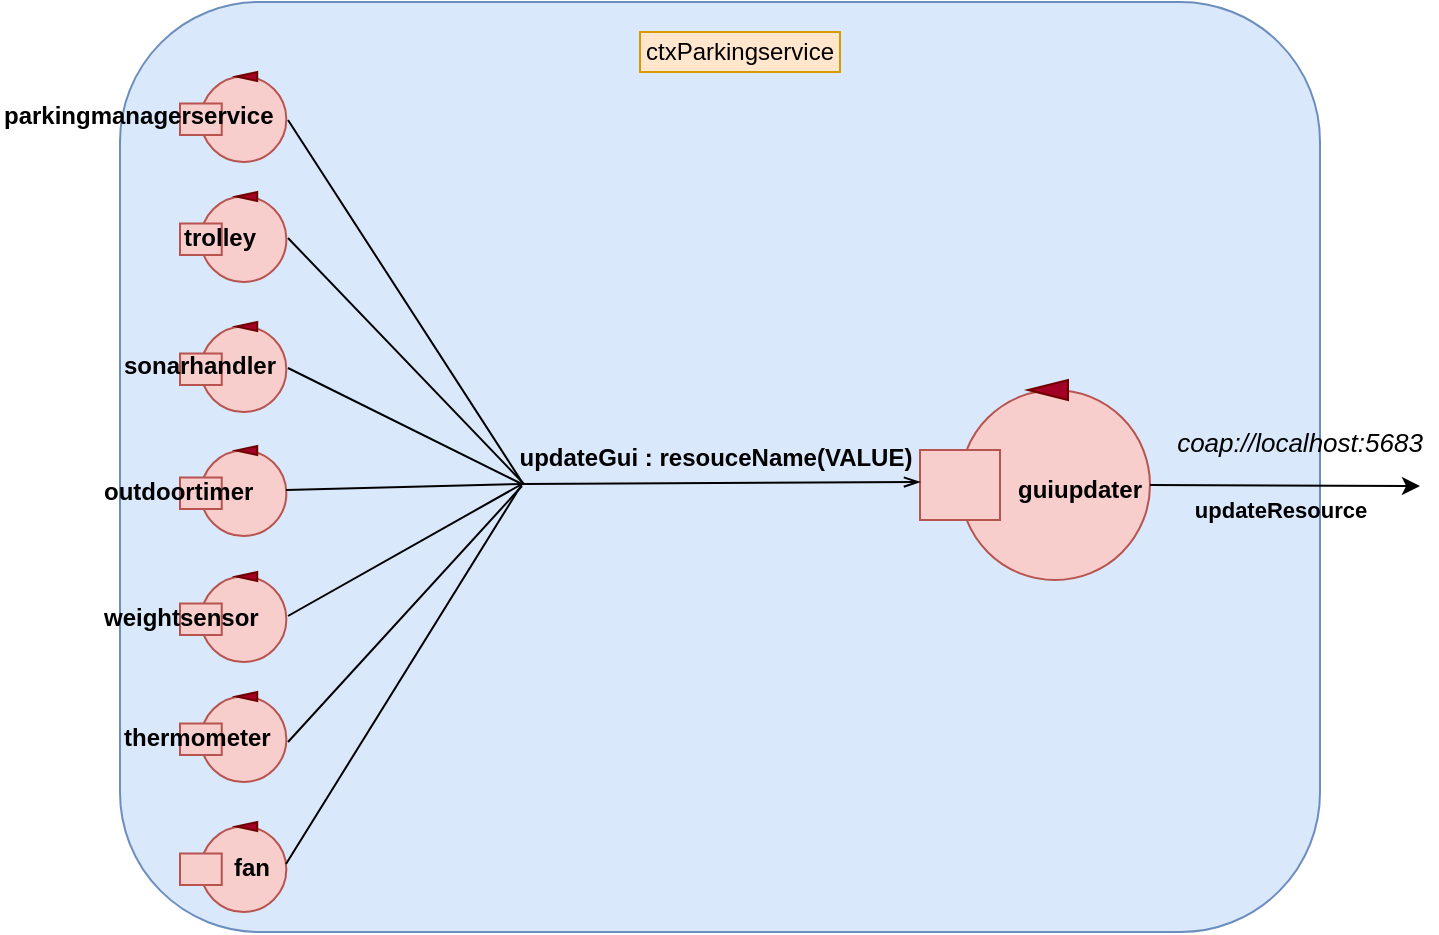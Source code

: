 <mxfile version="15.4.0" type="device"><diagram id="l6CZ6MG321GRP2374rsw" name="Pagina-1"><mxGraphModel dx="1586" dy="867" grid="1" gridSize="10" guides="1" tooltips="1" connect="1" arrows="1" fold="1" page="1" pageScale="1" pageWidth="827" pageHeight="1169" math="0" shadow="0"><root><mxCell id="0"/><mxCell id="1" parent="0"/><mxCell id="Li4EVUkYbkhrJW8kMT6b-8" value="" style="rounded=1;whiteSpace=wrap;html=1;fillColor=#dae8fc;strokeColor=#6c8ebf;" vertex="1" parent="1"><mxGeometry x="130" y="340" width="600" height="465" as="geometry"/></mxCell><mxCell id="Li4EVUkYbkhrJW8kMT6b-4" value="" style="group" vertex="1" connectable="0" parent="1"><mxGeometry x="530" y="529" width="115" height="100" as="geometry"/></mxCell><mxCell id="Li4EVUkYbkhrJW8kMT6b-1" value="" style="ellipse;whiteSpace=wrap;html=1;aspect=fixed;fillColor=#f8cecc;strokeColor=#b85450;" vertex="1" parent="Li4EVUkYbkhrJW8kMT6b-4"><mxGeometry x="20" y="5" width="95" height="95" as="geometry"/></mxCell><mxCell id="Li4EVUkYbkhrJW8kMT6b-2" value="" style="rounded=0;whiteSpace=wrap;html=1;fillColor=#f8cecc;strokeColor=#b85450;" vertex="1" parent="Li4EVUkYbkhrJW8kMT6b-4"><mxGeometry y="35" width="40" height="35" as="geometry"/></mxCell><mxCell id="Li4EVUkYbkhrJW8kMT6b-3" value="" style="triangle;whiteSpace=wrap;html=1;rotation=-180;fillColor=#a20025;strokeColor=#6F0000;fontColor=#ffffff;" vertex="1" parent="Li4EVUkYbkhrJW8kMT6b-4"><mxGeometry x="54" width="20" height="10" as="geometry"/></mxCell><mxCell id="Li4EVUkYbkhrJW8kMT6b-5" value="&lt;b&gt;guiupdater&lt;/b&gt;" style="text;html=1;strokeColor=none;fillColor=none;align=center;verticalAlign=middle;whiteSpace=wrap;rounded=0;" vertex="1" parent="Li4EVUkYbkhrJW8kMT6b-4"><mxGeometry x="50" y="40" width="60" height="30" as="geometry"/></mxCell><mxCell id="Li4EVUkYbkhrJW8kMT6b-6" value="&lt;b&gt;updateGui : resouceName(VALUE)&lt;/b&gt;" style="text;html=1;strokeColor=none;fillColor=none;align=center;verticalAlign=middle;whiteSpace=wrap;rounded=0;" vertex="1" parent="1"><mxGeometry x="328" y="553" width="200" height="30" as="geometry"/></mxCell><mxCell id="Li4EVUkYbkhrJW8kMT6b-9" value="ctxParkingservice" style="rounded=0;whiteSpace=wrap;html=1;fillColor=#ffe6cc;strokeColor=#d79b00;" vertex="1" parent="1"><mxGeometry x="390" y="355" width="100" height="20" as="geometry"/></mxCell><mxCell id="Li4EVUkYbkhrJW8kMT6b-13" value="" style="group" vertex="1" connectable="0" parent="1"><mxGeometry x="160" y="750" width="80" height="45" as="geometry"/></mxCell><mxCell id="Li4EVUkYbkhrJW8kMT6b-10" value="" style="ellipse;whiteSpace=wrap;html=1;aspect=fixed;fillColor=#f8cecc;strokeColor=#b85450;" vertex="1" parent="Li4EVUkYbkhrJW8kMT6b-13"><mxGeometry x="10.435" y="2.25" width="42.75" height="42.75" as="geometry"/></mxCell><mxCell id="Li4EVUkYbkhrJW8kMT6b-11" value="" style="rounded=0;whiteSpace=wrap;html=1;fillColor=#f8cecc;strokeColor=#b85450;" vertex="1" parent="Li4EVUkYbkhrJW8kMT6b-13"><mxGeometry y="15.75" width="20.87" height="15.75" as="geometry"/></mxCell><mxCell id="Li4EVUkYbkhrJW8kMT6b-12" value="" style="triangle;whiteSpace=wrap;html=1;rotation=-180;fillColor=#a20025;strokeColor=#6F0000;fontColor=#ffffff;" vertex="1" parent="Li4EVUkYbkhrJW8kMT6b-13"><mxGeometry x="28.174" width="10.435" height="4.5" as="geometry"/></mxCell><mxCell id="Li4EVUkYbkhrJW8kMT6b-44" value="&lt;b style=&quot;color: rgb(0 , 0 , 0) ; font-family: &amp;#34;helvetica&amp;#34; ; font-size: 12px ; font-style: normal ; letter-spacing: normal ; text-align: center ; text-indent: 0px ; text-transform: none ; word-spacing: 0px&quot;&gt;fan&lt;/b&gt;" style="text;whiteSpace=wrap;html=1;labelBackgroundColor=none;" vertex="1" parent="Li4EVUkYbkhrJW8kMT6b-13"><mxGeometry x="25" y="8.63" width="30" height="30" as="geometry"/></mxCell><mxCell id="Li4EVUkYbkhrJW8kMT6b-14" value="" style="group" vertex="1" connectable="0" parent="1"><mxGeometry x="160" y="685" width="130" height="45" as="geometry"/></mxCell><mxCell id="Li4EVUkYbkhrJW8kMT6b-15" value="" style="ellipse;whiteSpace=wrap;html=1;aspect=fixed;fillColor=#f8cecc;strokeColor=#b85450;" vertex="1" parent="Li4EVUkYbkhrJW8kMT6b-14"><mxGeometry x="10.435" y="2.25" width="42.75" height="42.75" as="geometry"/></mxCell><mxCell id="Li4EVUkYbkhrJW8kMT6b-16" value="" style="rounded=0;whiteSpace=wrap;html=1;fillColor=#f8cecc;strokeColor=#b85450;" vertex="1" parent="Li4EVUkYbkhrJW8kMT6b-14"><mxGeometry y="15.75" width="20.87" height="15.75" as="geometry"/></mxCell><mxCell id="Li4EVUkYbkhrJW8kMT6b-17" value="" style="triangle;whiteSpace=wrap;html=1;rotation=-180;fillColor=#a20025;strokeColor=#6F0000;fontColor=#ffffff;" vertex="1" parent="Li4EVUkYbkhrJW8kMT6b-14"><mxGeometry x="28.174" width="10.435" height="4.5" as="geometry"/></mxCell><mxCell id="Li4EVUkYbkhrJW8kMT6b-43" value="&lt;b style=&quot;color: rgb(0 , 0 , 0) ; font-family: &amp;#34;helvetica&amp;#34; ; font-size: 12px ; font-style: normal ; letter-spacing: normal ; text-align: center ; text-indent: 0px ; text-transform: none ; word-spacing: 0px&quot;&gt;thermometer&lt;/b&gt;" style="text;whiteSpace=wrap;html=1;labelBackgroundColor=none;" vertex="1" parent="Li4EVUkYbkhrJW8kMT6b-14"><mxGeometry x="-30" y="8.62" width="160" height="30" as="geometry"/></mxCell><mxCell id="Li4EVUkYbkhrJW8kMT6b-18" value="" style="group" vertex="1" connectable="0" parent="1"><mxGeometry x="160" y="625" width="120" height="45" as="geometry"/></mxCell><mxCell id="Li4EVUkYbkhrJW8kMT6b-19" value="" style="ellipse;whiteSpace=wrap;html=1;aspect=fixed;fillColor=#f8cecc;strokeColor=#b85450;" vertex="1" parent="Li4EVUkYbkhrJW8kMT6b-18"><mxGeometry x="10.435" y="2.25" width="42.75" height="42.75" as="geometry"/></mxCell><mxCell id="Li4EVUkYbkhrJW8kMT6b-20" value="" style="rounded=0;whiteSpace=wrap;html=1;fillColor=#f8cecc;strokeColor=#b85450;" vertex="1" parent="Li4EVUkYbkhrJW8kMT6b-18"><mxGeometry y="15.75" width="20.87" height="15.75" as="geometry"/></mxCell><mxCell id="Li4EVUkYbkhrJW8kMT6b-21" value="" style="triangle;whiteSpace=wrap;html=1;rotation=-180;fillColor=#a20025;strokeColor=#6F0000;fontColor=#ffffff;" vertex="1" parent="Li4EVUkYbkhrJW8kMT6b-18"><mxGeometry x="28.174" width="10.435" height="4.5" as="geometry"/></mxCell><mxCell id="Li4EVUkYbkhrJW8kMT6b-42" value="&lt;b style=&quot;color: rgb(0 , 0 , 0) ; font-family: &amp;#34;helvetica&amp;#34; ; font-size: 12px ; font-style: normal ; letter-spacing: normal ; text-align: center ; text-indent: 0px ; text-transform: none ; word-spacing: 0px&quot;&gt;weightsensor&lt;/b&gt;" style="text;whiteSpace=wrap;html=1;labelBackgroundColor=none;" vertex="1" parent="Li4EVUkYbkhrJW8kMT6b-18"><mxGeometry x="-40" y="8.62" width="160" height="30" as="geometry"/></mxCell><mxCell id="Li4EVUkYbkhrJW8kMT6b-22" value="" style="group" vertex="1" connectable="0" parent="1"><mxGeometry x="160" y="562" width="120" height="45" as="geometry"/></mxCell><mxCell id="Li4EVUkYbkhrJW8kMT6b-23" value="" style="ellipse;whiteSpace=wrap;html=1;aspect=fixed;fillColor=#f8cecc;strokeColor=#b85450;" vertex="1" parent="Li4EVUkYbkhrJW8kMT6b-22"><mxGeometry x="10.435" y="2.25" width="42.75" height="42.75" as="geometry"/></mxCell><mxCell id="Li4EVUkYbkhrJW8kMT6b-24" value="" style="rounded=0;whiteSpace=wrap;html=1;fillColor=#f8cecc;strokeColor=#b85450;" vertex="1" parent="Li4EVUkYbkhrJW8kMT6b-22"><mxGeometry y="15.75" width="20.87" height="15.75" as="geometry"/></mxCell><mxCell id="Li4EVUkYbkhrJW8kMT6b-25" value="" style="triangle;whiteSpace=wrap;html=1;rotation=-180;fillColor=#a20025;strokeColor=#6F0000;fontColor=#ffffff;" vertex="1" parent="Li4EVUkYbkhrJW8kMT6b-22"><mxGeometry x="28.174" width="10.435" height="4.5" as="geometry"/></mxCell><mxCell id="Li4EVUkYbkhrJW8kMT6b-41" value="&lt;b style=&quot;color: rgb(0 , 0 , 0) ; font-family: &amp;#34;helvetica&amp;#34; ; font-size: 12px ; font-style: normal ; letter-spacing: normal ; text-align: center ; text-indent: 0px ; text-transform: none ; word-spacing: 0px&quot;&gt;outdoortimer&lt;/b&gt;" style="text;whiteSpace=wrap;html=1;labelBackgroundColor=none;" vertex="1" parent="Li4EVUkYbkhrJW8kMT6b-22"><mxGeometry x="-40" y="8.62" width="160" height="30" as="geometry"/></mxCell><mxCell id="Li4EVUkYbkhrJW8kMT6b-26" value="" style="group" vertex="1" connectable="0" parent="1"><mxGeometry x="160" y="500" width="60" height="45" as="geometry"/></mxCell><mxCell id="Li4EVUkYbkhrJW8kMT6b-27" value="" style="ellipse;whiteSpace=wrap;html=1;aspect=fixed;fillColor=#f8cecc;strokeColor=#b85450;" vertex="1" parent="Li4EVUkYbkhrJW8kMT6b-26"><mxGeometry x="10.435" y="2.25" width="42.75" height="42.75" as="geometry"/></mxCell><mxCell id="Li4EVUkYbkhrJW8kMT6b-28" value="" style="rounded=0;whiteSpace=wrap;html=1;fillColor=#f8cecc;strokeColor=#b85450;" vertex="1" parent="Li4EVUkYbkhrJW8kMT6b-26"><mxGeometry y="15.75" width="20.87" height="15.75" as="geometry"/></mxCell><mxCell id="Li4EVUkYbkhrJW8kMT6b-29" value="" style="triangle;whiteSpace=wrap;html=1;rotation=-180;fillColor=#a20025;strokeColor=#6F0000;fontColor=#ffffff;" vertex="1" parent="Li4EVUkYbkhrJW8kMT6b-26"><mxGeometry x="28.174" width="10.435" height="4.5" as="geometry"/></mxCell><mxCell id="Li4EVUkYbkhrJW8kMT6b-30" value="" style="group" vertex="1" connectable="0" parent="1"><mxGeometry x="160" y="435" width="140" height="45" as="geometry"/></mxCell><mxCell id="Li4EVUkYbkhrJW8kMT6b-31" value="" style="ellipse;whiteSpace=wrap;html=1;aspect=fixed;fillColor=#f8cecc;strokeColor=#b85450;" vertex="1" parent="Li4EVUkYbkhrJW8kMT6b-30"><mxGeometry x="10.435" y="2.25" width="42.75" height="42.75" as="geometry"/></mxCell><mxCell id="Li4EVUkYbkhrJW8kMT6b-32" value="" style="rounded=0;whiteSpace=wrap;html=1;fillColor=#f8cecc;strokeColor=#b85450;" vertex="1" parent="Li4EVUkYbkhrJW8kMT6b-30"><mxGeometry y="15.75" width="20.87" height="15.75" as="geometry"/></mxCell><mxCell id="Li4EVUkYbkhrJW8kMT6b-33" value="" style="triangle;whiteSpace=wrap;html=1;rotation=-180;fillColor=#a20025;strokeColor=#6F0000;fontColor=#ffffff;" vertex="1" parent="Li4EVUkYbkhrJW8kMT6b-30"><mxGeometry x="28.174" width="10.435" height="4.5" as="geometry"/></mxCell><mxCell id="Li4EVUkYbkhrJW8kMT6b-39" value="&lt;b style=&quot;color: rgb(0 , 0 , 0) ; font-family: &amp;#34;helvetica&amp;#34; ; font-size: 12px ; font-style: normal ; letter-spacing: normal ; text-align: center ; text-indent: 0px ; text-transform: none ; word-spacing: 0px&quot;&gt;trolley&lt;/b&gt;" style="text;whiteSpace=wrap;html=1;labelBackgroundColor=none;" vertex="1" parent="Li4EVUkYbkhrJW8kMT6b-30"><mxGeometry x="-3.553e-15" y="8.63" width="46.81" height="30" as="geometry"/></mxCell><mxCell id="Li4EVUkYbkhrJW8kMT6b-34" value="" style="group;" vertex="1" connectable="0" parent="1"><mxGeometry x="160" y="375" width="60" height="45" as="geometry"/></mxCell><mxCell id="Li4EVUkYbkhrJW8kMT6b-35" value="" style="ellipse;whiteSpace=wrap;html=1;aspect=fixed;fillColor=#f8cecc;strokeColor=#b85450;" vertex="1" parent="Li4EVUkYbkhrJW8kMT6b-34"><mxGeometry x="10.435" y="2.25" width="42.75" height="42.75" as="geometry"/></mxCell><mxCell id="Li4EVUkYbkhrJW8kMT6b-36" value="" style="rounded=0;whiteSpace=wrap;html=1;fillColor=#f8cecc;strokeColor=#b85450;" vertex="1" parent="Li4EVUkYbkhrJW8kMT6b-34"><mxGeometry y="15.75" width="20.87" height="15.75" as="geometry"/></mxCell><mxCell id="Li4EVUkYbkhrJW8kMT6b-37" value="" style="triangle;whiteSpace=wrap;html=1;rotation=-180;fillColor=#a20025;strokeColor=#6F0000;fontColor=#ffffff;" vertex="1" parent="Li4EVUkYbkhrJW8kMT6b-34"><mxGeometry x="28.174" width="10.435" height="4.5" as="geometry"/></mxCell><mxCell id="Li4EVUkYbkhrJW8kMT6b-38" value="&lt;b style=&quot;color: rgb(0, 0, 0); font-family: helvetica; font-size: 12px; font-style: normal; letter-spacing: normal; text-align: center; text-indent: 0px; text-transform: none; word-spacing: 0px;&quot;&gt;parkingmanagerservice&lt;/b&gt;" style="text;whiteSpace=wrap;html=1;labelBackgroundColor=none;" vertex="1" parent="1"><mxGeometry x="70" y="382.5" width="140" height="30" as="geometry"/></mxCell><mxCell id="Li4EVUkYbkhrJW8kMT6b-40" value="&lt;b style=&quot;color: rgb(0 , 0 , 0) ; font-family: &amp;#34;helvetica&amp;#34; ; font-size: 12px ; font-style: normal ; letter-spacing: normal ; text-align: center ; text-indent: 0px ; text-transform: none ; word-spacing: 0px&quot;&gt;sonarhandler&lt;/b&gt;" style="text;whiteSpace=wrap;html=1;labelBackgroundColor=none;" vertex="1" parent="1"><mxGeometry x="130" y="507.5" width="160" height="30" as="geometry"/></mxCell><mxCell id="Li4EVUkYbkhrJW8kMT6b-52" value="" style="endArrow=none;html=1;rounded=0;" edge="1" parent="1"><mxGeometry width="50" height="50" relative="1" as="geometry"><mxPoint x="214" y="399" as="sourcePoint"/><mxPoint x="331" y="580" as="targetPoint"/></mxGeometry></mxCell><mxCell id="Li4EVUkYbkhrJW8kMT6b-53" value="" style="endArrow=none;html=1;rounded=0;" edge="1" parent="1"><mxGeometry width="50" height="50" relative="1" as="geometry"><mxPoint x="214" y="458" as="sourcePoint"/><mxPoint x="332" y="581" as="targetPoint"/></mxGeometry></mxCell><mxCell id="Li4EVUkYbkhrJW8kMT6b-54" value="" style="endArrow=none;html=1;rounded=0;" edge="1" parent="1"><mxGeometry width="50" height="50" relative="1" as="geometry"><mxPoint x="214" y="523" as="sourcePoint"/><mxPoint x="331" y="581" as="targetPoint"/></mxGeometry></mxCell><mxCell id="Li4EVUkYbkhrJW8kMT6b-55" value="" style="endArrow=none;html=1;rounded=0;" edge="1" parent="1"><mxGeometry width="50" height="50" relative="1" as="geometry"><mxPoint x="213" y="584" as="sourcePoint"/><mxPoint x="331" y="581" as="targetPoint"/></mxGeometry></mxCell><mxCell id="Li4EVUkYbkhrJW8kMT6b-56" value="" style="endArrow=none;html=1;rounded=0;" edge="1" parent="1"><mxGeometry width="50" height="50" relative="1" as="geometry"><mxPoint x="214" y="647" as="sourcePoint"/><mxPoint x="331" y="581" as="targetPoint"/></mxGeometry></mxCell><mxCell id="Li4EVUkYbkhrJW8kMT6b-57" value="" style="endArrow=none;html=1;rounded=0;" edge="1" parent="1"><mxGeometry width="50" height="50" relative="1" as="geometry"><mxPoint x="214" y="710" as="sourcePoint"/><mxPoint x="331" y="582" as="targetPoint"/></mxGeometry></mxCell><mxCell id="Li4EVUkYbkhrJW8kMT6b-58" value="" style="endArrow=none;html=1;rounded=0;" edge="1" parent="1"><mxGeometry width="50" height="50" relative="1" as="geometry"><mxPoint x="213" y="771" as="sourcePoint"/><mxPoint x="331" y="581" as="targetPoint"/></mxGeometry></mxCell><mxCell id="Li4EVUkYbkhrJW8kMT6b-60" value="" style="endArrow=openThin;html=1;rounded=0;endFill=0;" edge="1" parent="1"><mxGeometry width="50" height="50" relative="1" as="geometry"><mxPoint x="331" y="581" as="sourcePoint"/><mxPoint x="530" y="580" as="targetPoint"/></mxGeometry></mxCell><mxCell id="Li4EVUkYbkhrJW8kMT6b-61" value="" style="endArrow=classic;html=1;rounded=0;exitX=1;exitY=0.5;exitDx=0;exitDy=0;" edge="1" parent="1" source="Li4EVUkYbkhrJW8kMT6b-1"><mxGeometry width="50" height="50" relative="1" as="geometry"><mxPoint x="580" y="580" as="sourcePoint"/><mxPoint x="780" y="582" as="targetPoint"/></mxGeometry></mxCell><mxCell id="Li4EVUkYbkhrJW8kMT6b-62" value="updateResource" style="edgeLabel;html=1;align=center;verticalAlign=middle;resizable=0;points=[];labelBackgroundColor=none;fontStyle=1" vertex="1" connectable="0" parent="Li4EVUkYbkhrJW8kMT6b-61"><mxGeometry x="-0.513" relative="1" as="geometry"><mxPoint x="32" y="12" as="offset"/></mxGeometry></mxCell><mxCell id="Li4EVUkYbkhrJW8kMT6b-63" value="&lt;i style=&quot;font-weight: normal&quot;&gt;&lt;font style=&quot;font-size: 13px&quot;&gt;coap://localhost:5683&lt;/font&gt;&lt;/i&gt;" style="text;html=1;strokeColor=none;fillColor=none;align=center;verticalAlign=middle;whiteSpace=wrap;rounded=0;labelBackgroundColor=none;fontStyle=1" vertex="1" parent="1"><mxGeometry x="690" y="545" width="60" height="30" as="geometry"/></mxCell></root></mxGraphModel></diagram></mxfile>